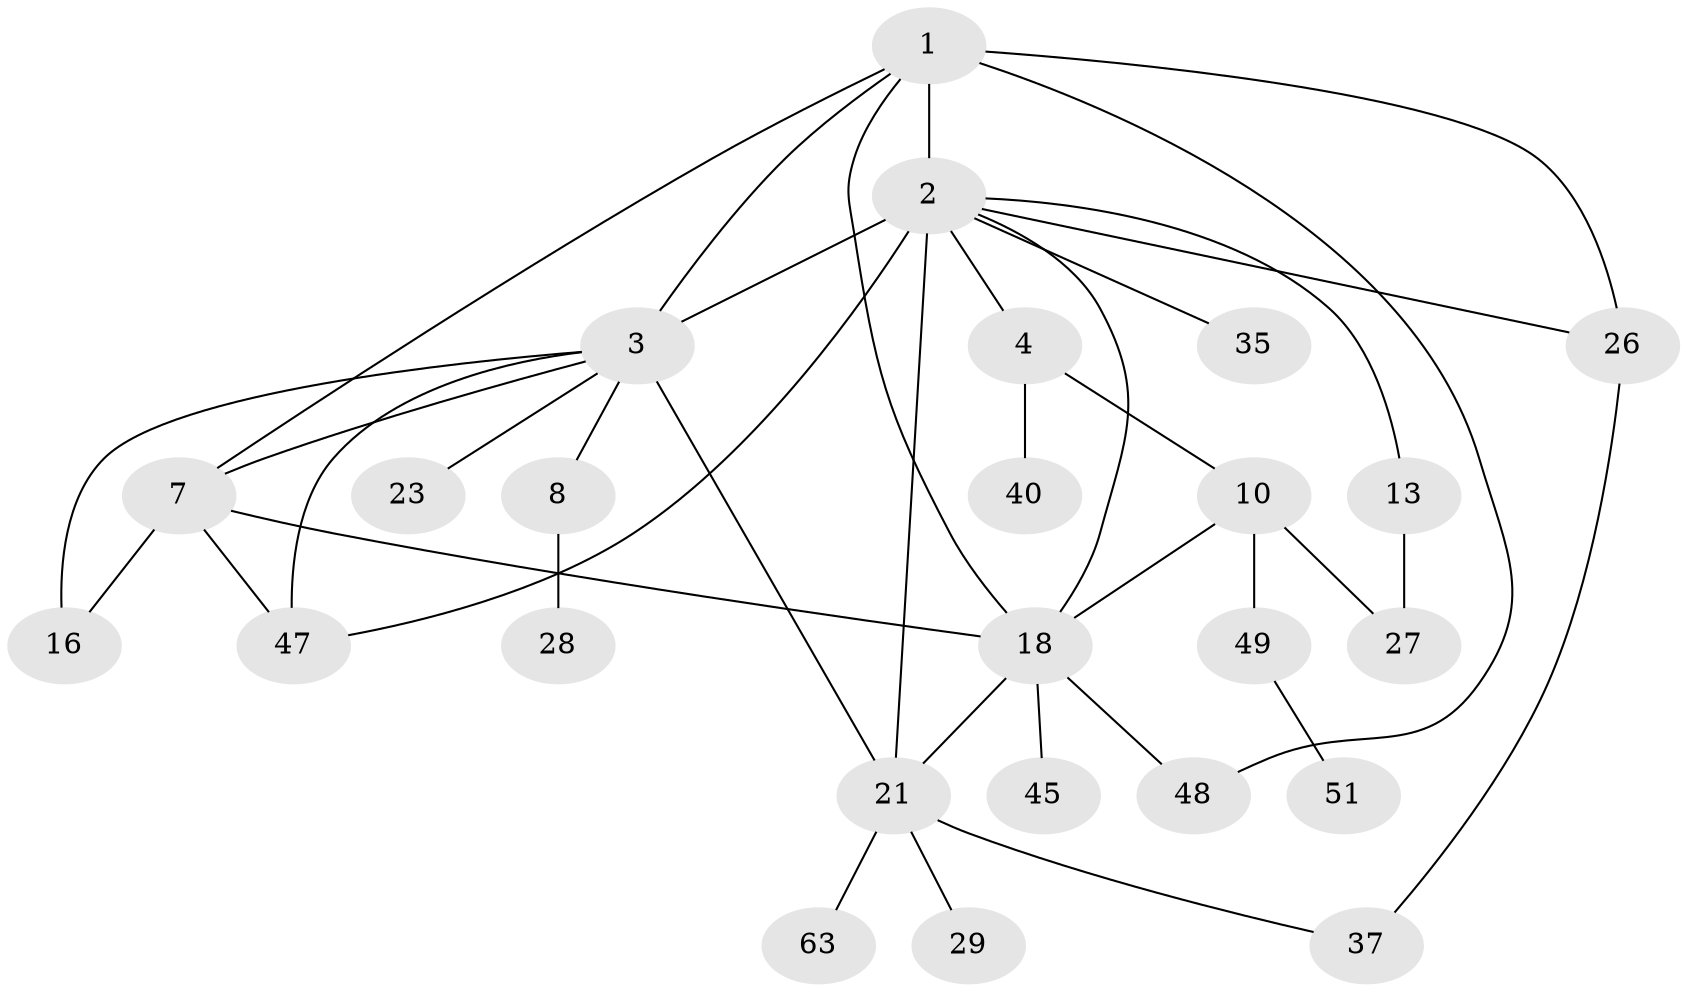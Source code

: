 // original degree distribution, {6: 0.046875, 10: 0.015625, 3: 0.203125, 4: 0.1875, 5: 0.078125, 2: 0.25, 1: 0.21875}
// Generated by graph-tools (version 1.1) at 2025/16/03/04/25 18:16:50]
// undirected, 25 vertices, 38 edges
graph export_dot {
graph [start="1"]
  node [color=gray90,style=filled];
  1 [super="+12"];
  2 [super="+50+5+55"];
  3 [super="+11+6"];
  4;
  7 [super="+33"];
  8 [super="+20+9"];
  10 [super="+17+15"];
  13 [super="+19+60"];
  16 [super="+32"];
  18 [super="+31+36+22"];
  21 [super="+24"];
  23;
  26;
  27 [super="+39"];
  28;
  29 [super="+43"];
  35;
  37 [super="+41"];
  40;
  45;
  47;
  48;
  49;
  51;
  63;
  1 -- 2 [weight=3];
  1 -- 18;
  1 -- 48;
  1 -- 26;
  1 -- 7 [weight=2];
  1 -- 3;
  2 -- 3 [weight=6];
  2 -- 4;
  2 -- 13;
  2 -- 35;
  2 -- 47;
  2 -- 18;
  2 -- 26;
  2 -- 21;
  3 -- 47;
  3 -- 16 [weight=2];
  3 -- 23;
  3 -- 21;
  3 -- 7;
  3 -- 8;
  4 -- 10;
  4 -- 40;
  7 -- 16;
  7 -- 18 [weight=2];
  7 -- 47;
  8 -- 28;
  10 -- 49;
  10 -- 18;
  10 -- 27 [weight=2];
  13 -- 27 [weight=2];
  18 -- 21;
  18 -- 48;
  18 -- 45;
  21 -- 37;
  21 -- 29;
  21 -- 63;
  26 -- 37;
  49 -- 51;
}
